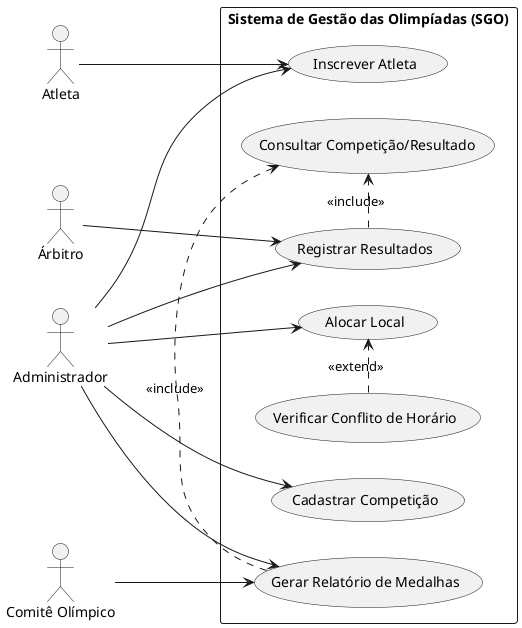 @startuml
left to right direction

actor "Administrador" as Admin
actor "Atleta" as Atleta
actor "Árbitro" as Arbitro
actor "Comitê Olímpico" as Comite

rectangle "Sistema de Gestão das Olimpíadas (SGO)" {
  usecase UC1 as "Cadastrar Competição"
  usecase UC2 as "Inscrever Atleta"
  usecase UC3 as "Alocar Local"
  usecase UC3A as "Verificar Conflito de Horário"
  usecase UC4 as "Registrar Resultados"
  usecase UC5 as "Gerar Relatório de Medalhas"
  usecase UC6 as "Consultar Competição/Resultado"
}

Admin --> UC1
Admin --> UC2
Admin --> UC3
Admin --> UC4
Admin --> UC5

Atleta --> UC2
Arbitro --> UC4
Comite --> UC5

UC4 .> UC6 : <<include>>
UC5 .> UC6 : <<include>>
UC3A .> UC3 : <<extend>>

@enduml